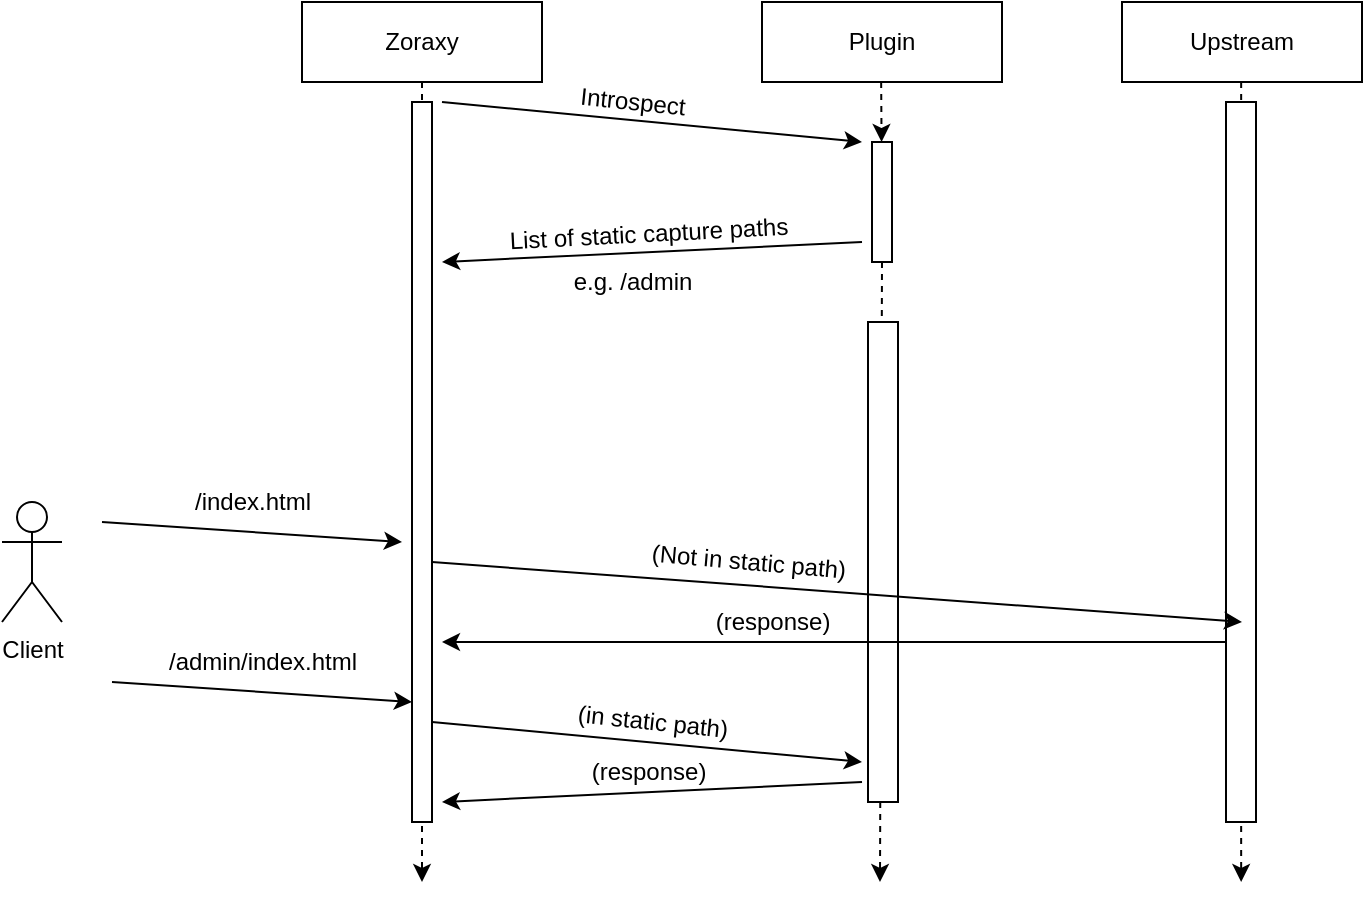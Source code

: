 <mxfile version="12.4.2" type="device" pages="1"><diagram id="fpBU8wsgIdeXEMTqvbYu" name="Page-1"><mxGraphModel dx="905" dy="672" grid="1" gridSize="10" guides="1" tooltips="1" connect="1" arrows="1" fold="1" page="1" pageScale="1" pageWidth="827" pageHeight="1169" math="0" shadow="0"><root><mxCell id="0"/><mxCell id="1" parent="0"/><mxCell id="Yym9bvnr79GgjccXIlS7-1" value="Zoraxy" style="rounded=0;whiteSpace=wrap;html=1;" vertex="1" parent="1"><mxGeometry x="190" y="180" width="120" height="40" as="geometry"/></mxCell><mxCell id="Yym9bvnr79GgjccXIlS7-2" value="Plugin" style="rounded=0;whiteSpace=wrap;html=1;" vertex="1" parent="1"><mxGeometry x="420" y="180" width="120" height="40" as="geometry"/></mxCell><mxCell id="Yym9bvnr79GgjccXIlS7-3" value="" style="endArrow=classic;html=1;exitX=0.5;exitY=1;exitDx=0;exitDy=0;dashed=1;" edge="1" parent="1" source="Yym9bvnr79GgjccXIlS7-1"><mxGeometry width="50" height="50" relative="1" as="geometry"><mxPoint x="370" y="410" as="sourcePoint"/><mxPoint x="250" y="620" as="targetPoint"/></mxGeometry></mxCell><mxCell id="Yym9bvnr79GgjccXIlS7-4" value="" style="endArrow=classic;html=1;exitX=0.5;exitY=1;exitDx=0;exitDy=0;dashed=1;" edge="1" parent="1" source="Yym9bvnr79GgjccXIlS7-6"><mxGeometry width="50" height="50" relative="1" as="geometry"><mxPoint x="479.58" y="220.0" as="sourcePoint"/><mxPoint x="479" y="620" as="targetPoint"/></mxGeometry></mxCell><mxCell id="Yym9bvnr79GgjccXIlS7-16" value="" style="rounded=0;whiteSpace=wrap;html=1;" vertex="1" parent="1"><mxGeometry x="245" y="230" width="10" height="360" as="geometry"/></mxCell><mxCell id="Yym9bvnr79GgjccXIlS7-18" value="" style="endArrow=classic;html=1;" edge="1" parent="1"><mxGeometry width="50" height="50" relative="1" as="geometry"><mxPoint x="260" y="230" as="sourcePoint"/><mxPoint x="470" y="250" as="targetPoint"/></mxGeometry></mxCell><mxCell id="Yym9bvnr79GgjccXIlS7-6" value="" style="rounded=0;whiteSpace=wrap;html=1;" vertex="1" parent="1"><mxGeometry x="475" y="250" width="10" height="60" as="geometry"/></mxCell><mxCell id="Yym9bvnr79GgjccXIlS7-19" value="" style="endArrow=classic;html=1;exitX=0.5;exitY=1;exitDx=0;exitDy=0;dashed=1;" edge="1" parent="1" target="Yym9bvnr79GgjccXIlS7-6"><mxGeometry width="50" height="50" relative="1" as="geometry"><mxPoint x="479.58" y="220.0" as="sourcePoint"/><mxPoint x="479" y="620" as="targetPoint"/></mxGeometry></mxCell><mxCell id="Yym9bvnr79GgjccXIlS7-20" value="Introspect" style="text;html=1;align=center;verticalAlign=middle;resizable=0;points=[];;autosize=1;rotation=6;" vertex="1" parent="1"><mxGeometry x="320" y="220" width="70" height="20" as="geometry"/></mxCell><mxCell id="Yym9bvnr79GgjccXIlS7-22" value="" style="endArrow=classic;html=1;" edge="1" parent="1"><mxGeometry width="50" height="50" relative="1" as="geometry"><mxPoint x="470" y="300" as="sourcePoint"/><mxPoint x="260" y="310" as="targetPoint"/></mxGeometry></mxCell><mxCell id="Yym9bvnr79GgjccXIlS7-23" value="List of static capture paths" style="text;html=1;align=center;verticalAlign=middle;resizable=0;points=[];;autosize=1;rotation=-3;" vertex="1" parent="1"><mxGeometry x="288" y="286" width="150" height="20" as="geometry"/></mxCell><mxCell id="Yym9bvnr79GgjccXIlS7-24" value="" style="rounded=0;whiteSpace=wrap;html=1;" vertex="1" parent="1"><mxGeometry x="473" y="340" width="15" height="240" as="geometry"/></mxCell><mxCell id="Yym9bvnr79GgjccXIlS7-26" value="e.g. /admin" style="text;html=1;align=center;verticalAlign=middle;resizable=0;points=[];;autosize=1;" vertex="1" parent="1"><mxGeometry x="320" y="310" width="70" height="20" as="geometry"/></mxCell><mxCell id="Yym9bvnr79GgjccXIlS7-27" value="Client" style="shape=umlActor;verticalLabelPosition=bottom;labelBackgroundColor=#ffffff;verticalAlign=top;html=1;outlineConnect=0;" vertex="1" parent="1"><mxGeometry x="40" y="430" width="30" height="60" as="geometry"/></mxCell><mxCell id="Yym9bvnr79GgjccXIlS7-28" value="" style="endArrow=classic;html=1;" edge="1" parent="1"><mxGeometry width="50" height="50" relative="1" as="geometry"><mxPoint x="90" y="440" as="sourcePoint"/><mxPoint x="240" y="450" as="targetPoint"/></mxGeometry></mxCell><mxCell id="Yym9bvnr79GgjccXIlS7-29" value="Upstream" style="rounded=0;whiteSpace=wrap;html=1;" vertex="1" parent="1"><mxGeometry x="600" y="180" width="120" height="40" as="geometry"/></mxCell><mxCell id="Yym9bvnr79GgjccXIlS7-30" value="" style="endArrow=classic;html=1;exitX=0.5;exitY=1;exitDx=0;exitDy=0;dashed=1;" edge="1" parent="1"><mxGeometry width="50" height="50" relative="1" as="geometry"><mxPoint x="659.58" y="220.0" as="sourcePoint"/><mxPoint x="659.58" y="620" as="targetPoint"/></mxGeometry></mxCell><mxCell id="Yym9bvnr79GgjccXIlS7-31" value="/index.html" style="text;html=1;align=center;verticalAlign=middle;resizable=0;points=[];;autosize=1;" vertex="1" parent="1"><mxGeometry x="130" y="420" width="70" height="20" as="geometry"/></mxCell><mxCell id="Yym9bvnr79GgjccXIlS7-33" value="" style="rounded=0;whiteSpace=wrap;html=1;" vertex="1" parent="1"><mxGeometry x="652" y="230" width="15" height="360" as="geometry"/></mxCell><mxCell id="Yym9bvnr79GgjccXIlS7-32" value="" style="endArrow=classic;html=1;" edge="1" parent="1"><mxGeometry width="50" height="50" relative="1" as="geometry"><mxPoint x="255" y="460" as="sourcePoint"/><mxPoint x="660" y="490" as="targetPoint"/></mxGeometry></mxCell><mxCell id="Yym9bvnr79GgjccXIlS7-34" value="(Not in static path)" style="text;html=1;align=center;verticalAlign=middle;resizable=0;points=[];;autosize=1;rotation=5;" vertex="1" parent="1"><mxGeometry x="358.33" y="450" width="110" height="20" as="geometry"/></mxCell><mxCell id="Yym9bvnr79GgjccXIlS7-35" value="" style="endArrow=classic;html=1;" edge="1" parent="1"><mxGeometry width="50" height="50" relative="1" as="geometry"><mxPoint x="95" y="520" as="sourcePoint"/><mxPoint x="245" y="530" as="targetPoint"/></mxGeometry></mxCell><mxCell id="Yym9bvnr79GgjccXIlS7-36" value="/admin/index.html" style="text;html=1;align=center;verticalAlign=middle;resizable=0;points=[];;autosize=1;" vertex="1" parent="1"><mxGeometry x="115" y="500" width="110" height="20" as="geometry"/></mxCell><mxCell id="Yym9bvnr79GgjccXIlS7-37" value="" style="endArrow=classic;html=1;" edge="1" parent="1"><mxGeometry width="50" height="50" relative="1" as="geometry"><mxPoint x="255" y="540" as="sourcePoint"/><mxPoint x="470" y="560" as="targetPoint"/></mxGeometry></mxCell><mxCell id="Yym9bvnr79GgjccXIlS7-38" value="(in static path)" style="text;html=1;align=center;verticalAlign=middle;resizable=0;points=[];;autosize=1;rotation=6;" vertex="1" parent="1"><mxGeometry x="320" y="530" width="90" height="20" as="geometry"/></mxCell><mxCell id="Yym9bvnr79GgjccXIlS7-39" value="" style="endArrow=classic;html=1;exitX=0;exitY=0.75;exitDx=0;exitDy=0;" edge="1" parent="1" source="Yym9bvnr79GgjccXIlS7-33"><mxGeometry width="50" height="50" relative="1" as="geometry"><mxPoint x="650" y="520" as="sourcePoint"/><mxPoint x="260" y="500" as="targetPoint"/></mxGeometry></mxCell><mxCell id="Yym9bvnr79GgjccXIlS7-41" value="(response)" style="text;html=1;align=center;verticalAlign=middle;resizable=0;points=[];;autosize=1;" vertex="1" parent="1"><mxGeometry x="390" y="480" width="70" height="20" as="geometry"/></mxCell><mxCell id="Yym9bvnr79GgjccXIlS7-42" value="" style="endArrow=classic;html=1;" edge="1" parent="1"><mxGeometry width="50" height="50" relative="1" as="geometry"><mxPoint x="470" y="570" as="sourcePoint"/><mxPoint x="260" y="580" as="targetPoint"/></mxGeometry></mxCell><mxCell id="Yym9bvnr79GgjccXIlS7-43" value="(response)" style="text;html=1;align=center;verticalAlign=middle;resizable=0;points=[];;autosize=1;" vertex="1" parent="1"><mxGeometry x="328" y="555" width="70" height="20" as="geometry"/></mxCell></root></mxGraphModel></diagram></mxfile>